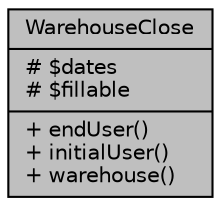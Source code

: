 digraph "WarehouseClose"
{
 // LATEX_PDF_SIZE
  bgcolor="transparent";
  edge [fontname="Helvetica",fontsize="10",labelfontname="Helvetica",labelfontsize="10"];
  node [fontname="Helvetica",fontsize="10",shape=record];
  Node1 [label="{WarehouseClose\n|# $dates\l# $fillable\l|+ endUser()\l+ initialUser()\l+ warehouse()\l}",height=0.2,width=0.4,color="black", fillcolor="grey75", style="filled", fontcolor="black",tooltip="Datos de los cierres de almacén."];
}

